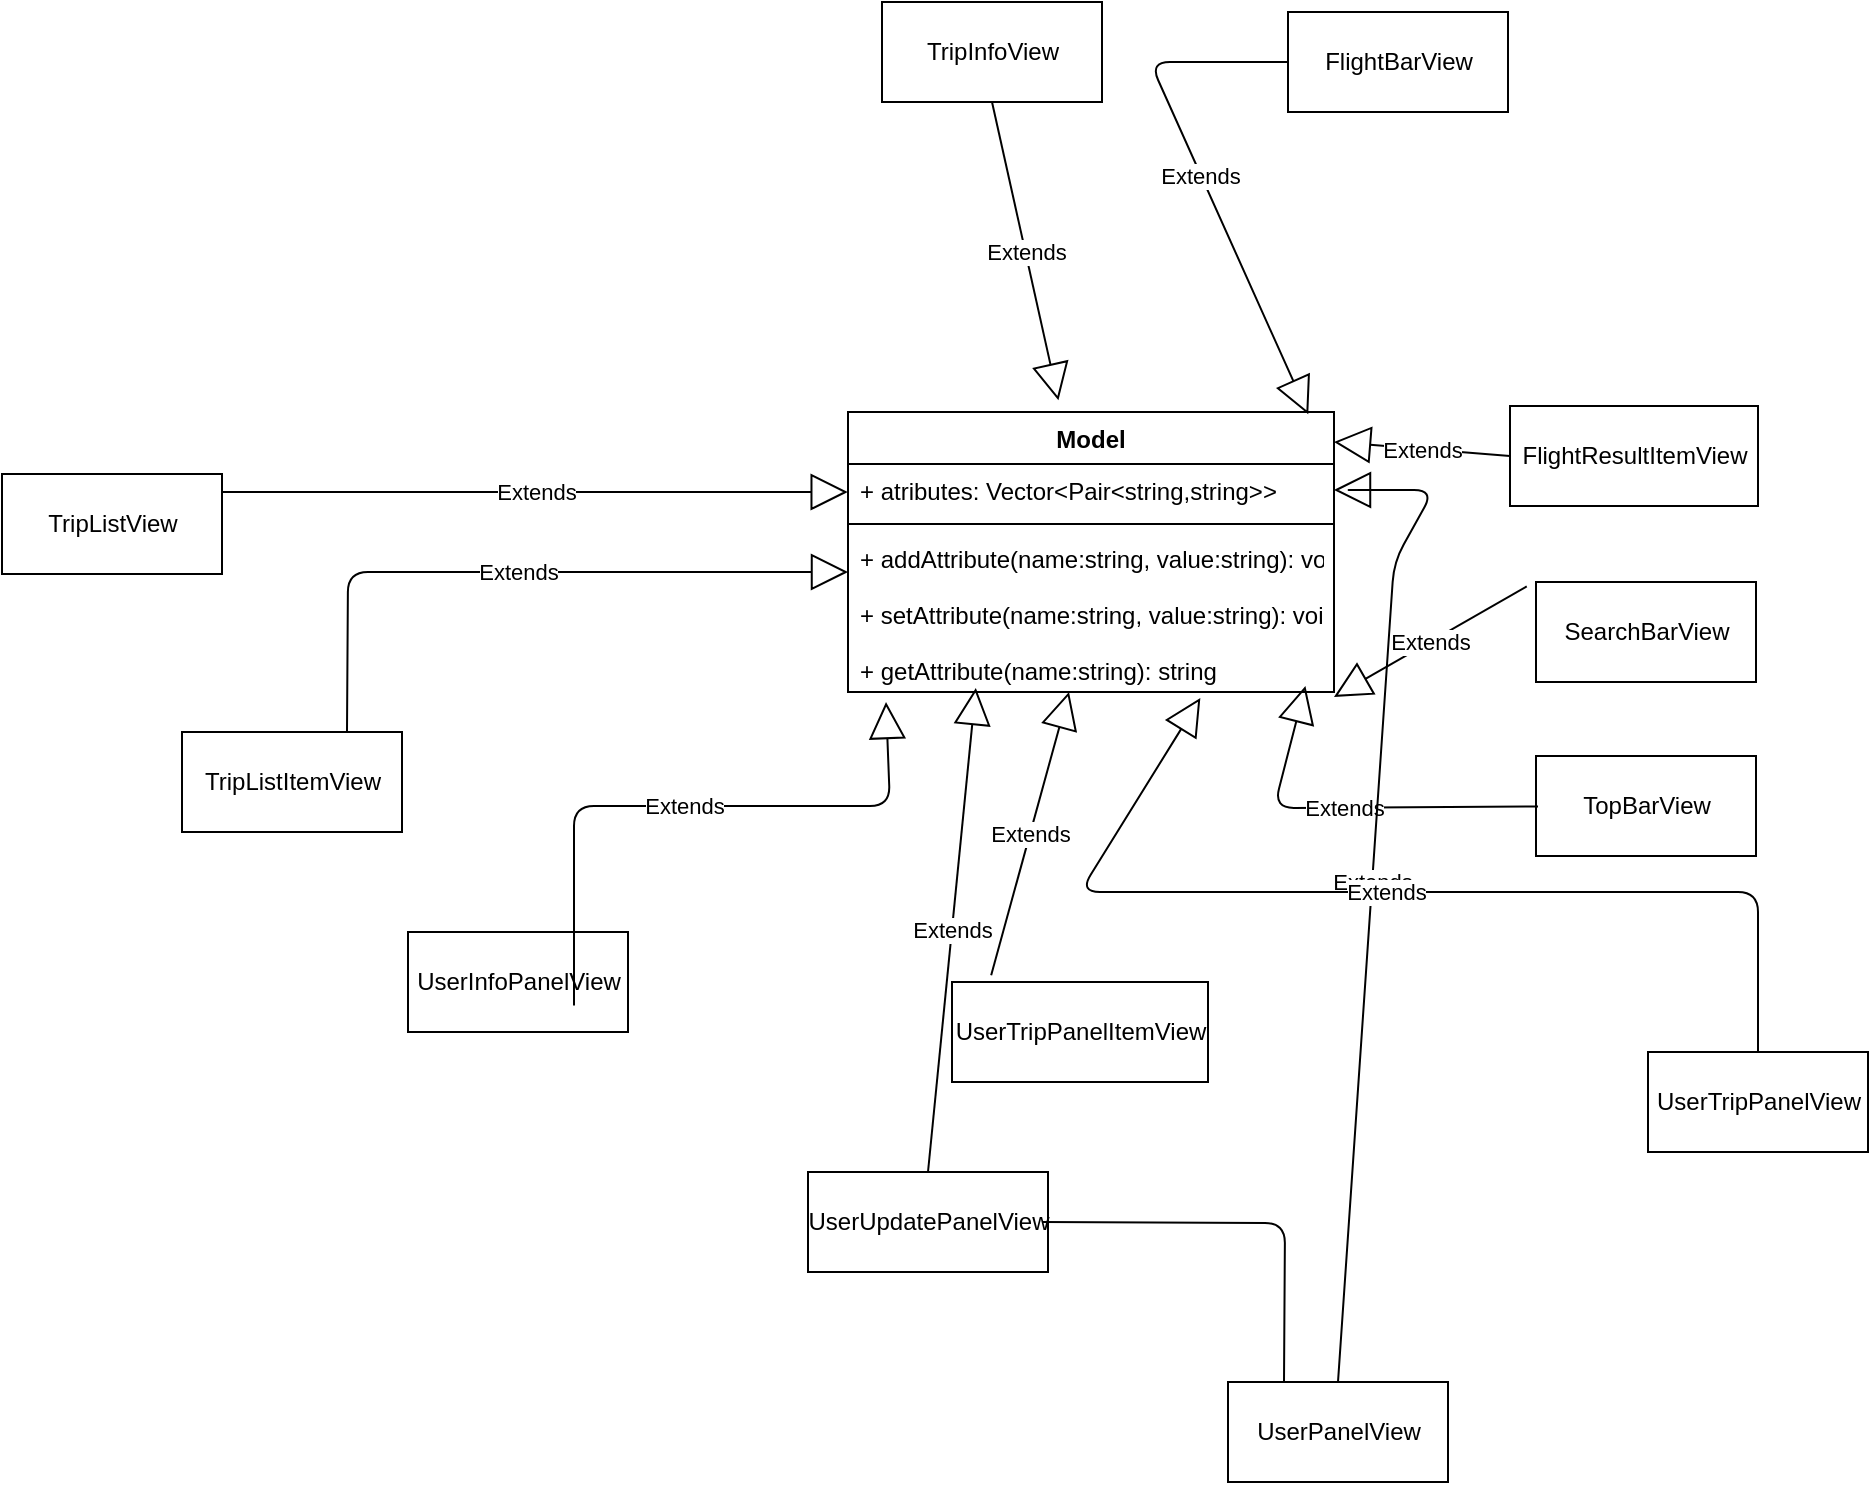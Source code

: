 <mxfile version="10.6.3" type="device"><diagram name="Page-1" id="c4acf3e9-155e-7222-9cf6-157b1a14988f"><mxGraphModel dx="2244" dy="1874" grid="1" gridSize="10" guides="1" tooltips="1" connect="1" arrows="1" fold="1" page="1" pageScale="1" pageWidth="850" pageHeight="1100" background="#ffffff" math="0" shadow="0"><root><mxCell id="0"/><mxCell id="1" parent="0"/><mxCell id="wf5QnSkuamBhuYW6-nXJ-1" value="Model" style="swimlane;fontStyle=1;align=center;verticalAlign=top;childLayout=stackLayout;horizontal=1;startSize=26;horizontalStack=0;resizeParent=1;resizeParentMax=0;resizeLast=0;collapsible=1;marginBottom=0;" parent="1" vertex="1"><mxGeometry x="-413" y="-755" width="243" height="140" as="geometry"/></mxCell><mxCell id="wf5QnSkuamBhuYW6-nXJ-2" value="+ atributes: Vector&lt;Pair&lt;string,string&gt;&gt;&#10;&#10;" style="text;strokeColor=none;fillColor=none;align=left;verticalAlign=top;spacingLeft=4;spacingRight=4;overflow=hidden;rotatable=0;points=[[0,0.5],[1,0.5]];portConstraint=eastwest;" parent="wf5QnSkuamBhuYW6-nXJ-1" vertex="1"><mxGeometry y="26" width="243" height="26" as="geometry"/></mxCell><mxCell id="wf5QnSkuamBhuYW6-nXJ-3" value="" style="line;strokeWidth=1;fillColor=none;align=left;verticalAlign=middle;spacingTop=-1;spacingLeft=3;spacingRight=3;rotatable=0;labelPosition=right;points=[];portConstraint=eastwest;" parent="wf5QnSkuamBhuYW6-nXJ-1" vertex="1"><mxGeometry y="52" width="243" height="8" as="geometry"/></mxCell><mxCell id="wf5QnSkuamBhuYW6-nXJ-4" value="+ addAttribute(name:string, value:string): void&#10;&#10;+ setAttribute(name:string, value:string): void&#10;&#10;+ getAttribute(name:string): string&#10;" style="text;strokeColor=none;fillColor=none;align=left;verticalAlign=top;spacingLeft=4;spacingRight=4;overflow=hidden;rotatable=0;points=[[0,0.5],[1,0.5]];portConstraint=eastwest;" parent="wf5QnSkuamBhuYW6-nXJ-1" vertex="1"><mxGeometry y="60" width="243" height="80" as="geometry"/></mxCell><mxCell id="wf5QnSkuamBhuYW6-nXJ-5" value="FlightBarView" style="html=1;" parent="1" vertex="1"><mxGeometry x="-193" y="-955" width="110" height="50" as="geometry"/></mxCell><mxCell id="wf5QnSkuamBhuYW6-nXJ-6" value="&lt;span&gt;FlightResultItemView&lt;/span&gt;" style="html=1;" parent="1" vertex="1"><mxGeometry x="-82" y="-758" width="124" height="50" as="geometry"/></mxCell><mxCell id="wf5QnSkuamBhuYW6-nXJ-14" value="Extends" style="endArrow=block;endSize=16;endFill=0;html=1;exitX=0;exitY=0.5;exitDx=0;exitDy=0;entryX=0.947;entryY=0.008;entryDx=0;entryDy=0;entryPerimeter=0;" parent="1" source="wf5QnSkuamBhuYW6-nXJ-5" target="wf5QnSkuamBhuYW6-nXJ-1" edge="1"><mxGeometry width="160" relative="1" as="geometry"><mxPoint x="-413" y="-550" as="sourcePoint"/><mxPoint x="-253" y="-752" as="targetPoint"/><Array as="points"><mxPoint x="-262" y="-930"/></Array></mxGeometry></mxCell><mxCell id="wf5QnSkuamBhuYW6-nXJ-15" value="Extends" style="endArrow=block;endSize=16;endFill=0;html=1;exitX=0;exitY=0.5;exitDx=0;exitDy=0;" parent="1" source="wf5QnSkuamBhuYW6-nXJ-6" edge="1"><mxGeometry width="160" relative="1" as="geometry"><mxPoint x="-413" y="-550" as="sourcePoint"/><mxPoint x="-170" y="-740" as="targetPoint"/></mxGeometry></mxCell><mxCell id="wf5QnSkuamBhuYW6-nXJ-26" value="TopBarView" style="html=1;" parent="1" vertex="1"><mxGeometry x="-69" y="-583" width="110" height="50" as="geometry"/></mxCell><mxCell id="wf5QnSkuamBhuYW6-nXJ-27" value="Extends" style="endArrow=block;endSize=16;endFill=0;html=1;entryX=0.938;entryY=0.962;entryDx=0;entryDy=0;entryPerimeter=0;" parent="1" edge="1"><mxGeometry width="160" relative="1" as="geometry"><mxPoint x="-68" y="-557.779" as="sourcePoint"/><mxPoint x="-184.286" y="-618" as="targetPoint"/><Array as="points"><mxPoint x="-200" y="-557"/></Array></mxGeometry></mxCell><mxCell id="wf5QnSkuamBhuYW6-nXJ-28" value="SearchBarView" style="html=1;" parent="1" vertex="1"><mxGeometry x="-69" y="-670" width="110" height="50" as="geometry"/></mxCell><mxCell id="wf5QnSkuamBhuYW6-nXJ-29" value="Extends" style="endArrow=block;endSize=16;endFill=0;html=1;entryX=1;entryY=1.031;entryDx=0;entryDy=0;entryPerimeter=0;exitX=-0.042;exitY=0.044;exitDx=0;exitDy=0;exitPerimeter=0;" parent="1" source="wf5QnSkuamBhuYW6-nXJ-28" target="wf5QnSkuamBhuYW6-nXJ-4" edge="1"><mxGeometry width="160" relative="1" as="geometry"><mxPoint x="-73" y="-668" as="sourcePoint"/><mxPoint x="-443" y="-430" as="targetPoint"/></mxGeometry></mxCell><mxCell id="wf5QnSkuamBhuYW6-nXJ-34" value="UserPanelView" style="html=1;" parent="1" vertex="1"><mxGeometry x="-223" y="-270" width="110" height="50" as="geometry"/></mxCell><mxCell id="wf5QnSkuamBhuYW6-nXJ-35" value="UserInfoPanelView" style="html=1;" parent="1" vertex="1"><mxGeometry x="-633" y="-495" width="110" height="50" as="geometry"/></mxCell><mxCell id="wf5QnSkuamBhuYW6-nXJ-36" value="UserUpdatePanelView" style="html=1;" parent="1" vertex="1"><mxGeometry x="-433" y="-375" width="120" height="50" as="geometry"/></mxCell><mxCell id="wf5QnSkuamBhuYW6-nXJ-37" value="UserTripPanelView" style="html=1;" parent="1" vertex="1"><mxGeometry x="-13" y="-435" width="110" height="50" as="geometry"/></mxCell><mxCell id="wf5QnSkuamBhuYW6-nXJ-38" value="UserTripPanelItemView" style="html=1;" parent="1" vertex="1"><mxGeometry x="-361" y="-470" width="128" height="50" as="geometry"/></mxCell><mxCell id="wf5QnSkuamBhuYW6-nXJ-42" value="Extends" style="endArrow=block;endSize=16;endFill=0;html=1;exitX=0.75;exitY=0;exitDx=0;exitDy=0;" parent="1" edge="1"><mxGeometry width="160" relative="1" as="geometry"><mxPoint x="-550" y="-458.294" as="sourcePoint"/><mxPoint x="-394" y="-610" as="targetPoint"/><Array as="points"><mxPoint x="-550" y="-558"/><mxPoint x="-392" y="-558"/></Array></mxGeometry></mxCell><mxCell id="wf5QnSkuamBhuYW6-nXJ-43" value="Extends" style="endArrow=block;endSize=16;endFill=0;html=1;exitX=0.5;exitY=0;exitDx=0;exitDy=0;entryX=1;entryY=0.5;entryDx=0;entryDy=0;" parent="1" source="wf5QnSkuamBhuYW6-nXJ-34" target="wf5QnSkuamBhuYW6-nXJ-2" edge="1"><mxGeometry width="160" relative="1" as="geometry"><mxPoint x="-753" y="-85" as="sourcePoint"/><mxPoint x="-203" y="-625" as="targetPoint"/><Array as="points"><mxPoint x="-140" y="-680"/><mxPoint x="-120" y="-716"/><mxPoint x="-167" y="-716"/></Array></mxGeometry></mxCell><mxCell id="wf5QnSkuamBhuYW6-nXJ-44" value="Extends" style="endArrow=block;endSize=16;endFill=0;html=1;entryX=0.263;entryY=0.975;entryDx=0;entryDy=0;entryPerimeter=0;exitX=0.5;exitY=0;exitDx=0;exitDy=0;" parent="1" source="wf5QnSkuamBhuYW6-nXJ-36" target="wf5QnSkuamBhuYW6-nXJ-4" edge="1"><mxGeometry width="160" relative="1" as="geometry"><mxPoint x="-753" y="-85" as="sourcePoint"/><mxPoint x="-593" y="-85" as="targetPoint"/></mxGeometry></mxCell><mxCell id="wf5QnSkuamBhuYW6-nXJ-45" value="Extends" style="endArrow=block;endSize=16;endFill=0;html=1;exitX=0.153;exitY=-0.068;exitDx=0;exitDy=0;exitPerimeter=0;" parent="1" source="wf5QnSkuamBhuYW6-nXJ-38" edge="1" target="wf5QnSkuamBhuYW6-nXJ-4"><mxGeometry width="160" relative="1" as="geometry"><mxPoint x="-753" y="-85" as="sourcePoint"/><mxPoint x="-344" y="-666" as="targetPoint"/></mxGeometry></mxCell><mxCell id="wf5QnSkuamBhuYW6-nXJ-46" value="Extends" style="endArrow=block;endSize=16;endFill=0;html=1;entryX=0.725;entryY=1.038;entryDx=0;entryDy=0;entryPerimeter=0;exitX=0.5;exitY=0;exitDx=0;exitDy=0;" parent="1" source="wf5QnSkuamBhuYW6-nXJ-37" target="wf5QnSkuamBhuYW6-nXJ-4" edge="1"><mxGeometry width="160" relative="1" as="geometry"><mxPoint x="-753" y="-85" as="sourcePoint"/><mxPoint x="-593" y="-85" as="targetPoint"/><Array as="points"><mxPoint x="42" y="-515"/><mxPoint x="-297" y="-515"/></Array></mxGeometry></mxCell><mxCell id="wf5QnSkuamBhuYW6-nXJ-50" value="" style="endArrow=none;html=1;edgeStyle=orthogonalEdgeStyle;entryX=0.25;entryY=0;entryDx=0;entryDy=0;exitX=1;exitY=0.5;exitDx=0;exitDy=0;" parent="1" edge="1"><mxGeometry relative="1" as="geometry"><mxPoint x="-316" y="-350" as="sourcePoint"/><mxPoint x="-195" y="-270" as="targetPoint"/></mxGeometry></mxCell><mxCell id="wf5QnSkuamBhuYW6-nXJ-56" value="TripInfoView" style="html=1;" parent="1" vertex="1"><mxGeometry x="-396" y="-960" width="110" height="50" as="geometry"/></mxCell><mxCell id="wf5QnSkuamBhuYW6-nXJ-57" value="TripListItemView" style="html=1;" parent="1" vertex="1"><mxGeometry x="-746" y="-595" width="110" height="50" as="geometry"/></mxCell><mxCell id="wf5QnSkuamBhuYW6-nXJ-58" value="TripListView&lt;br&gt;" style="html=1;" parent="1" vertex="1"><mxGeometry x="-836" y="-724" width="110" height="50" as="geometry"/></mxCell><mxCell id="wf5QnSkuamBhuYW6-nXJ-62" value="Extends" style="endArrow=block;endSize=16;endFill=0;html=1;exitX=0.5;exitY=1;exitDx=0;exitDy=0;entryX=0.433;entryY=-0.042;entryDx=0;entryDy=0;entryPerimeter=0;" parent="1" source="wf5QnSkuamBhuYW6-nXJ-56" target="wf5QnSkuamBhuYW6-nXJ-1" edge="1"><mxGeometry width="160" relative="1" as="geometry"><mxPoint x="-650.143" y="-565.429" as="sourcePoint"/><mxPoint x="-309" y="-765" as="targetPoint"/></mxGeometry></mxCell><mxCell id="wf5QnSkuamBhuYW6-nXJ-63" value="Extends" style="endArrow=block;endSize=16;endFill=0;html=1;exitX=0.75;exitY=0;exitDx=0;exitDy=0;" parent="1" source="wf5QnSkuamBhuYW6-nXJ-57" edge="1"><mxGeometry width="160" relative="1" as="geometry"><mxPoint x="-923" y="195" as="sourcePoint"/><mxPoint x="-413" y="-675" as="targetPoint"/><Array as="points"><mxPoint x="-663" y="-675"/></Array></mxGeometry></mxCell><mxCell id="wf5QnSkuamBhuYW6-nXJ-64" value="Extends" style="endArrow=block;endSize=16;endFill=0;html=1;entryX=0;entryY=0.5;entryDx=0;entryDy=0;" parent="1" edge="1"><mxGeometry width="160" relative="1" as="geometry"><mxPoint x="-726" y="-715" as="sourcePoint"/><mxPoint x="-413.143" y="-715" as="targetPoint"/></mxGeometry></mxCell></root></mxGraphModel></diagram></mxfile>